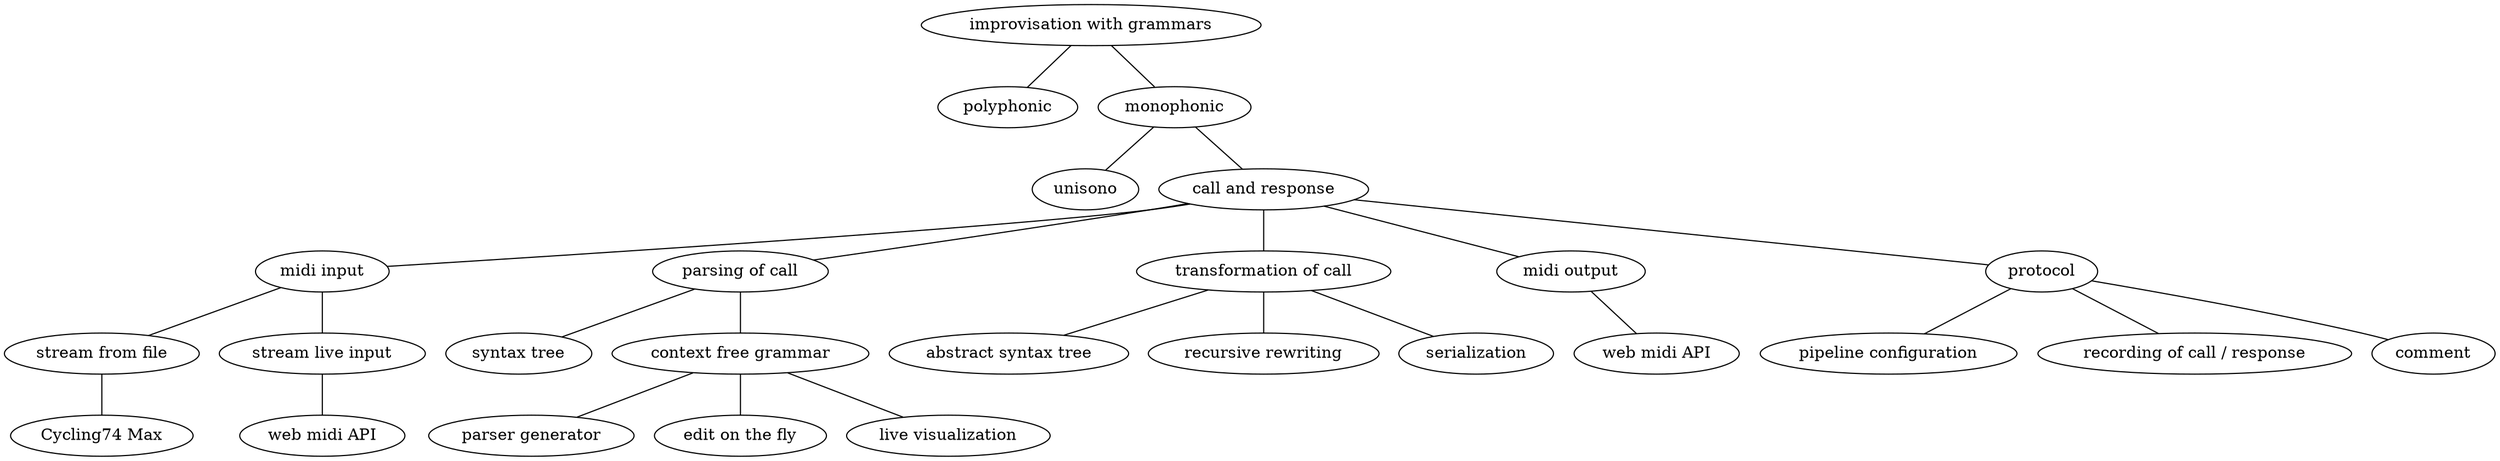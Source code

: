 graph G {

  start [label="improvisation with grammars"]
  polyphonic
  monophonic
  unisono
  cnr [label="call and response"]
  midiin [label="midi input"]
  strf [label="stream from file"]
  strl [label="stream live input"]
  cyc74max [label="Cycling74 Max"]
  webmidiin [label="web midi API"]
  poc [label="parsing of call"]
  st [label="syntax tree"]
  ast [label="abstract syntax tree"]
  recrew [label="recursive rewriting"]
  srlz [label="serialization"]
  toc [label="transformation of call"]
  midiout [label="midi output"]
  webmidiout [label="web midi API"]
  cfg [label="context free grammar"]
  pgen [label="parser generator"]
  liveedit [label="edit on the fly"]
  viz [label="live visualization"]
  ptcl [label="protocol"]
  cfgs [label="pipeline configuration"]
  rec [label="recording of call / response"]
  comm [label="comment"]

  start -- polyphonic
  start -- monophonic
  monophonic -- unisono
  monophonic -- cnr

    cnr -- midiin // symbolic vs. raw audio omitted
      midiin -- strf
        strf -- cyc74max
      midiin -- strl
        strl -- webmidiin

    cnr -- poc
    poc -- cfg
      cfg -- pgen
      cfg -- liveedit
      cfg -- viz
    poc -- st

    cnr -- toc
      toc -- ast
      toc -- recrew
      toc --srlz

    cnr -- midiout
      midiout -- webmidiout

    cnr -- ptcl
      ptcl -- cfgs
      ptcl -- rec
      ptcl -- comm
  
}
